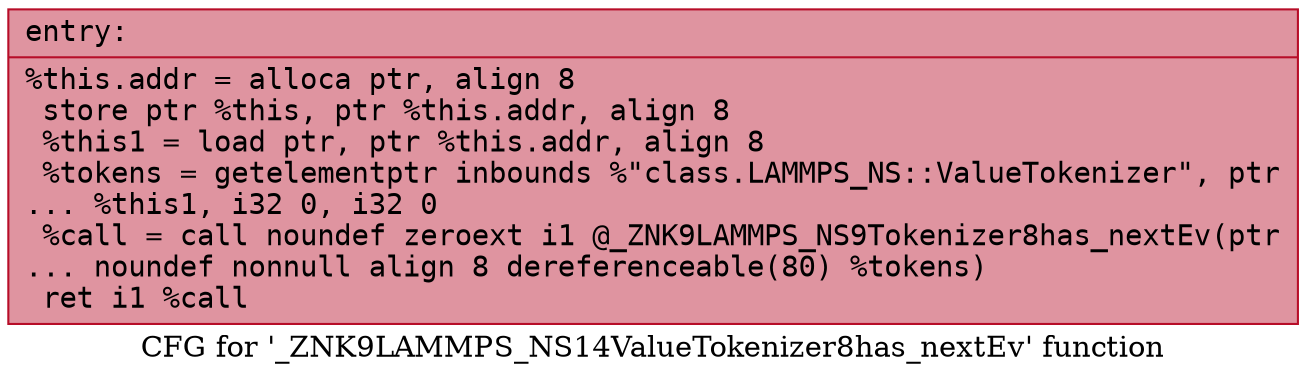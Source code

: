 digraph "CFG for '_ZNK9LAMMPS_NS14ValueTokenizer8has_nextEv' function" {
	label="CFG for '_ZNK9LAMMPS_NS14ValueTokenizer8has_nextEv' function";

	Node0x55ce20be1730 [shape=record,color="#b70d28ff", style=filled, fillcolor="#b70d2870" fontname="Courier",label="{entry:\l|  %this.addr = alloca ptr, align 8\l  store ptr %this, ptr %this.addr, align 8\l  %this1 = load ptr, ptr %this.addr, align 8\l  %tokens = getelementptr inbounds %\"class.LAMMPS_NS::ValueTokenizer\", ptr\l... %this1, i32 0, i32 0\l  %call = call noundef zeroext i1 @_ZNK9LAMMPS_NS9Tokenizer8has_nextEv(ptr\l... noundef nonnull align 8 dereferenceable(80) %tokens)\l  ret i1 %call\l}"];
}
